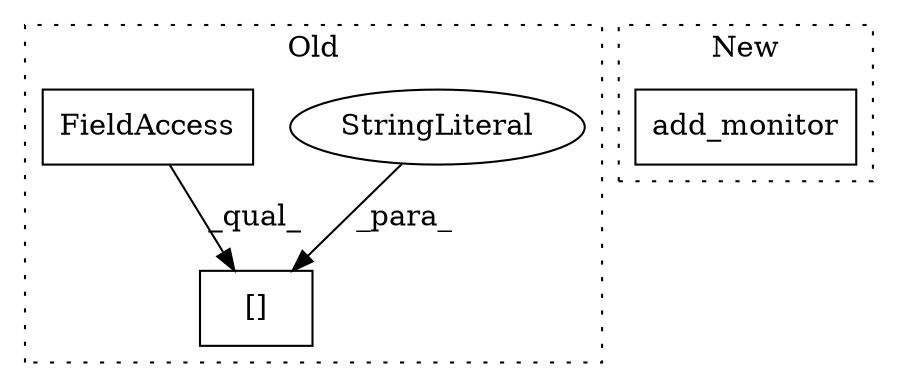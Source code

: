 digraph G {
subgraph cluster0 {
1 [label="[]" a="2" s="1388,1405" l="11,1" shape="box"];
3 [label="StringLiteral" a="45" s="1399" l="6" shape="ellipse"];
4 [label="FieldAccess" a="22" s="1388" l="10" shape="box"];
label = "Old";
style="dotted";
}
subgraph cluster1 {
2 [label="add_monitor" a="32" s="1184,1248" l="12,1" shape="box"];
label = "New";
style="dotted";
}
3 -> 1 [label="_para_"];
4 -> 1 [label="_qual_"];
}
